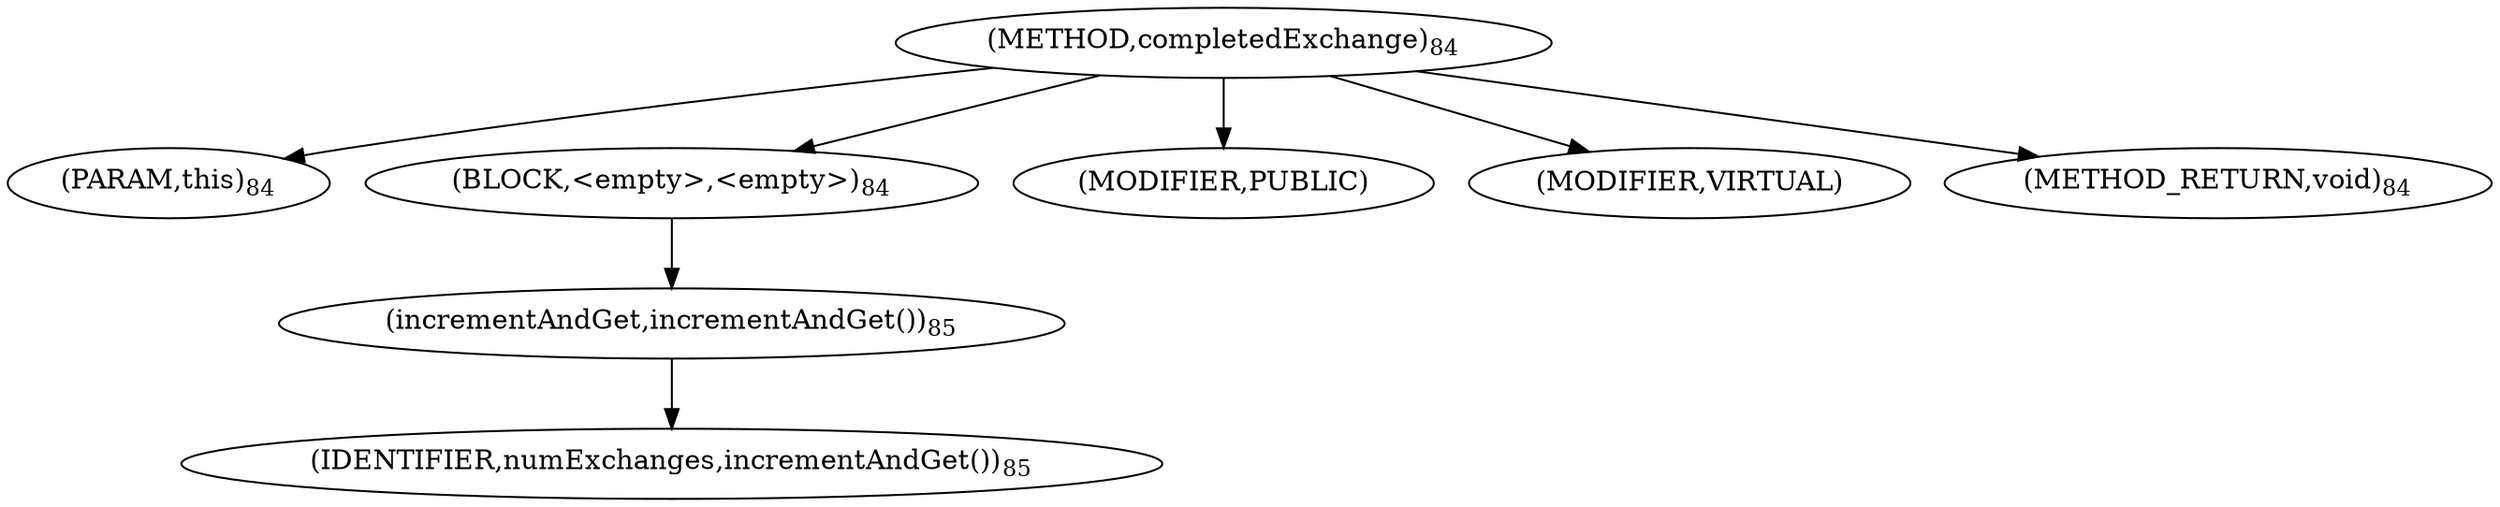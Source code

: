 digraph "completedExchange" {  
"194" [label = <(METHOD,completedExchange)<SUB>84</SUB>> ]
"195" [label = <(PARAM,this)<SUB>84</SUB>> ]
"196" [label = <(BLOCK,&lt;empty&gt;,&lt;empty&gt;)<SUB>84</SUB>> ]
"197" [label = <(incrementAndGet,incrementAndGet())<SUB>85</SUB>> ]
"198" [label = <(IDENTIFIER,numExchanges,incrementAndGet())<SUB>85</SUB>> ]
"199" [label = <(MODIFIER,PUBLIC)> ]
"200" [label = <(MODIFIER,VIRTUAL)> ]
"201" [label = <(METHOD_RETURN,void)<SUB>84</SUB>> ]
  "194" -> "195" 
  "194" -> "196" 
  "194" -> "199" 
  "194" -> "200" 
  "194" -> "201" 
  "196" -> "197" 
  "197" -> "198" 
}
